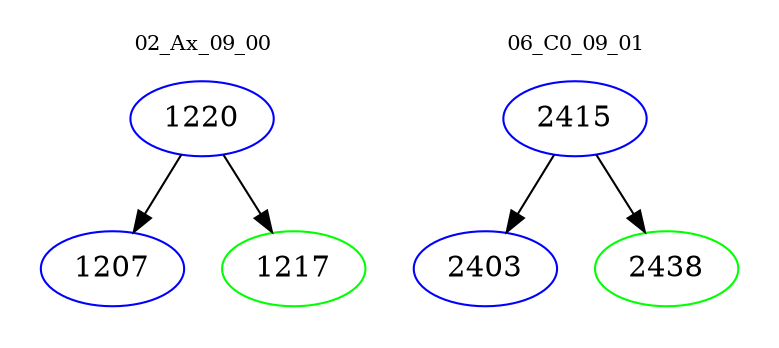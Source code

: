 digraph{
subgraph cluster_0 {
color = white
label = "02_Ax_09_00";
fontsize=10;
T0_1220 [label="1220", color="blue"]
T0_1220 -> T0_1207 [color="black"]
T0_1207 [label="1207", color="blue"]
T0_1220 -> T0_1217 [color="black"]
T0_1217 [label="1217", color="green"]
}
subgraph cluster_1 {
color = white
label = "06_C0_09_01";
fontsize=10;
T1_2415 [label="2415", color="blue"]
T1_2415 -> T1_2403 [color="black"]
T1_2403 [label="2403", color="blue"]
T1_2415 -> T1_2438 [color="black"]
T1_2438 [label="2438", color="green"]
}
}
